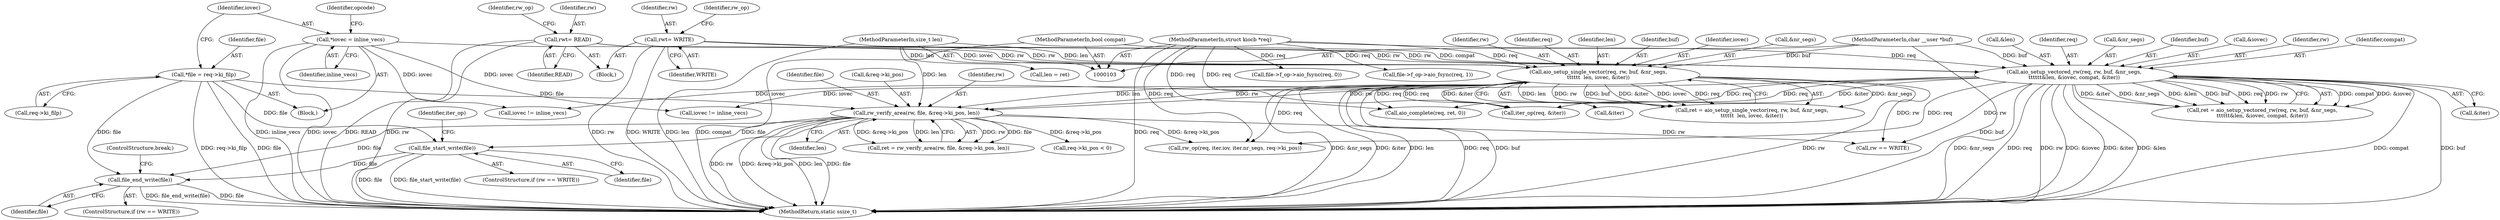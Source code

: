 digraph "0_linux_4c185ce06dca14f5cea192f5a2c981ef50663f2b@API" {
"1000279" [label="(Call,file_start_write(file))"];
"1000111" [label="(Call,*file = req->ki_filp)"];
"1000239" [label="(Call,rw_verify_area(rw, file, &req->ki_pos, len))"];
"1000208" [label="(Call,aio_setup_vectored_rw(req, rw, buf, &nr_segs,\n\t\t\t\t\t\t&len, &iovec, compat, &iter))"];
"1000104" [label="(MethodParameterIn,struct kiocb *req)"];
"1000159" [label="(Call,rw\t= WRITE)"];
"1000136" [label="(Call,rw\t= READ)"];
"1000106" [label="(MethodParameterIn,char __user *buf)"];
"1000108" [label="(MethodParameterIn,bool compat)"];
"1000224" [label="(Call,aio_setup_single_vector(req, rw, buf, &nr_segs,\n\t\t\t\t\t\t  len, iovec, &iter))"];
"1000107" [label="(MethodParameterIn,size_t len)"];
"1000124" [label="(Call,*iovec = inline_vecs)"];
"1000309" [label="(Call,file_end_write(file))"];
"1000108" [label="(MethodParameterIn,bool compat)"];
"1000226" [label="(Identifier,rw)"];
"1000206" [label="(Call,ret = aio_setup_vectored_rw(req, rw, buf, &nr_segs,\n\t\t\t\t\t\t&len, &iovec, compat, &iter))"];
"1000130" [label="(Block,)"];
"1000109" [label="(Block,)"];
"1000111" [label="(Call,*file = req->ki_filp)"];
"1000125" [label="(Identifier,iovec)"];
"1000395" [label="(MethodReturn,static ssize_t)"];
"1000279" [label="(Call,file_start_write(file))"];
"1000138" [label="(Identifier,READ)"];
"1000219" [label="(Call,&iter)"];
"1000106" [label="(MethodParameterIn,char __user *buf)"];
"1000163" [label="(Identifier,rw_op)"];
"1000242" [label="(Call,&req->ki_pos)"];
"1000237" [label="(Call,ret = rw_verify_area(rw, file, &req->ki_pos, len))"];
"1000264" [label="(Call,req->ki_pos < 0)"];
"1000136" [label="(Call,rw\t= READ)"];
"1000232" [label="(Call,&iter)"];
"1000286" [label="(Call,iter_op(req, &iter))"];
"1000325" [label="(Call,file->f_op->aio_fsync(req, 1))"];
"1000225" [label="(Identifier,req)"];
"1000275" [label="(ControlStructure,if (rw == WRITE))"];
"1000212" [label="(Call,&nr_segs)"];
"1000240" [label="(Identifier,rw)"];
"1000124" [label="(Call,*iovec = inline_vecs)"];
"1000253" [label="(Call,iovec != inline_vecs)"];
"1000113" [label="(Call,req->ki_filp)"];
"1000311" [label="(ControlStructure,break;)"];
"1000276" [label="(Call,rw == WRITE)"];
"1000230" [label="(Identifier,len)"];
"1000129" [label="(Identifier,opcode)"];
"1000260" [label="(Call,len = ret)"];
"1000208" [label="(Call,aio_setup_vectored_rw(req, rw, buf, &nr_segs,\n\t\t\t\t\t\t&len, &iovec, compat, &iter))"];
"1000342" [label="(Call,file->f_op->aio_fsync(req, 0))"];
"1000137" [label="(Identifier,rw)"];
"1000211" [label="(Identifier,buf)"];
"1000389" [label="(Call,aio_complete(req, ret, 0))"];
"1000112" [label="(Identifier,file)"];
"1000241" [label="(Identifier,file)"];
"1000216" [label="(Call,&iovec)"];
"1000159" [label="(Call,rw\t= WRITE)"];
"1000227" [label="(Identifier,buf)"];
"1000282" [label="(Identifier,iter_op)"];
"1000246" [label="(Identifier,len)"];
"1000294" [label="(Call,rw_op(req, iter.iov, iter.nr_segs, req->ki_pos))"];
"1000224" [label="(Call,aio_setup_single_vector(req, rw, buf, &nr_segs,\n\t\t\t\t\t\t  len, iovec, &iter))"];
"1000222" [label="(Call,ret = aio_setup_single_vector(req, rw, buf, &nr_segs,\n\t\t\t\t\t\t  len, iovec, &iter))"];
"1000239" [label="(Call,rw_verify_area(rw, file, &req->ki_pos, len))"];
"1000161" [label="(Identifier,WRITE)"];
"1000231" [label="(Identifier,iovec)"];
"1000353" [label="(Call,iovec != inline_vecs)"];
"1000210" [label="(Identifier,rw)"];
"1000310" [label="(Identifier,file)"];
"1000228" [label="(Call,&nr_segs)"];
"1000280" [label="(Identifier,file)"];
"1000218" [label="(Identifier,compat)"];
"1000107" [label="(MethodParameterIn,size_t len)"];
"1000214" [label="(Call,&len)"];
"1000209" [label="(Identifier,req)"];
"1000160" [label="(Identifier,rw)"];
"1000126" [label="(Identifier,inline_vecs)"];
"1000309" [label="(Call,file_end_write(file))"];
"1000104" [label="(MethodParameterIn,struct kiocb *req)"];
"1000140" [label="(Identifier,rw_op)"];
"1000305" [label="(ControlStructure,if (rw == WRITE))"];
"1000279" -> "1000275"  [label="AST: "];
"1000279" -> "1000280"  [label="CFG: "];
"1000280" -> "1000279"  [label="AST: "];
"1000282" -> "1000279"  [label="CFG: "];
"1000279" -> "1000395"  [label="DDG: file"];
"1000279" -> "1000395"  [label="DDG: file_start_write(file)"];
"1000111" -> "1000279"  [label="DDG: file"];
"1000239" -> "1000279"  [label="DDG: file"];
"1000279" -> "1000309"  [label="DDG: file"];
"1000111" -> "1000109"  [label="AST: "];
"1000111" -> "1000113"  [label="CFG: "];
"1000112" -> "1000111"  [label="AST: "];
"1000113" -> "1000111"  [label="AST: "];
"1000125" -> "1000111"  [label="CFG: "];
"1000111" -> "1000395"  [label="DDG: file"];
"1000111" -> "1000395"  [label="DDG: req->ki_filp"];
"1000111" -> "1000239"  [label="DDG: file"];
"1000111" -> "1000309"  [label="DDG: file"];
"1000239" -> "1000237"  [label="AST: "];
"1000239" -> "1000246"  [label="CFG: "];
"1000240" -> "1000239"  [label="AST: "];
"1000241" -> "1000239"  [label="AST: "];
"1000242" -> "1000239"  [label="AST: "];
"1000246" -> "1000239"  [label="AST: "];
"1000237" -> "1000239"  [label="CFG: "];
"1000239" -> "1000395"  [label="DDG: rw"];
"1000239" -> "1000395"  [label="DDG: &req->ki_pos"];
"1000239" -> "1000395"  [label="DDG: len"];
"1000239" -> "1000395"  [label="DDG: file"];
"1000239" -> "1000237"  [label="DDG: rw"];
"1000239" -> "1000237"  [label="DDG: file"];
"1000239" -> "1000237"  [label="DDG: &req->ki_pos"];
"1000239" -> "1000237"  [label="DDG: len"];
"1000208" -> "1000239"  [label="DDG: rw"];
"1000224" -> "1000239"  [label="DDG: rw"];
"1000224" -> "1000239"  [label="DDG: len"];
"1000107" -> "1000239"  [label="DDG: len"];
"1000239" -> "1000264"  [label="DDG: &req->ki_pos"];
"1000239" -> "1000276"  [label="DDG: rw"];
"1000239" -> "1000294"  [label="DDG: &req->ki_pos"];
"1000239" -> "1000309"  [label="DDG: file"];
"1000208" -> "1000206"  [label="AST: "];
"1000208" -> "1000219"  [label="CFG: "];
"1000209" -> "1000208"  [label="AST: "];
"1000210" -> "1000208"  [label="AST: "];
"1000211" -> "1000208"  [label="AST: "];
"1000212" -> "1000208"  [label="AST: "];
"1000214" -> "1000208"  [label="AST: "];
"1000216" -> "1000208"  [label="AST: "];
"1000218" -> "1000208"  [label="AST: "];
"1000219" -> "1000208"  [label="AST: "];
"1000206" -> "1000208"  [label="CFG: "];
"1000208" -> "1000395"  [label="DDG: &nr_segs"];
"1000208" -> "1000395"  [label="DDG: req"];
"1000208" -> "1000395"  [label="DDG: rw"];
"1000208" -> "1000395"  [label="DDG: &iovec"];
"1000208" -> "1000395"  [label="DDG: &iter"];
"1000208" -> "1000395"  [label="DDG: &len"];
"1000208" -> "1000395"  [label="DDG: compat"];
"1000208" -> "1000395"  [label="DDG: buf"];
"1000208" -> "1000206"  [label="DDG: compat"];
"1000208" -> "1000206"  [label="DDG: &iovec"];
"1000208" -> "1000206"  [label="DDG: &iter"];
"1000208" -> "1000206"  [label="DDG: &nr_segs"];
"1000208" -> "1000206"  [label="DDG: &len"];
"1000208" -> "1000206"  [label="DDG: buf"];
"1000208" -> "1000206"  [label="DDG: req"];
"1000208" -> "1000206"  [label="DDG: rw"];
"1000104" -> "1000208"  [label="DDG: req"];
"1000159" -> "1000208"  [label="DDG: rw"];
"1000136" -> "1000208"  [label="DDG: rw"];
"1000106" -> "1000208"  [label="DDG: buf"];
"1000108" -> "1000208"  [label="DDG: compat"];
"1000208" -> "1000276"  [label="DDG: rw"];
"1000208" -> "1000286"  [label="DDG: req"];
"1000208" -> "1000286"  [label="DDG: &iter"];
"1000208" -> "1000294"  [label="DDG: req"];
"1000208" -> "1000389"  [label="DDG: req"];
"1000104" -> "1000103"  [label="AST: "];
"1000104" -> "1000395"  [label="DDG: req"];
"1000104" -> "1000224"  [label="DDG: req"];
"1000104" -> "1000286"  [label="DDG: req"];
"1000104" -> "1000294"  [label="DDG: req"];
"1000104" -> "1000325"  [label="DDG: req"];
"1000104" -> "1000342"  [label="DDG: req"];
"1000104" -> "1000389"  [label="DDG: req"];
"1000159" -> "1000130"  [label="AST: "];
"1000159" -> "1000161"  [label="CFG: "];
"1000160" -> "1000159"  [label="AST: "];
"1000161" -> "1000159"  [label="AST: "];
"1000163" -> "1000159"  [label="CFG: "];
"1000159" -> "1000395"  [label="DDG: rw"];
"1000159" -> "1000395"  [label="DDG: WRITE"];
"1000159" -> "1000224"  [label="DDG: rw"];
"1000136" -> "1000130"  [label="AST: "];
"1000136" -> "1000138"  [label="CFG: "];
"1000137" -> "1000136"  [label="AST: "];
"1000138" -> "1000136"  [label="AST: "];
"1000140" -> "1000136"  [label="CFG: "];
"1000136" -> "1000395"  [label="DDG: READ"];
"1000136" -> "1000395"  [label="DDG: rw"];
"1000136" -> "1000224"  [label="DDG: rw"];
"1000106" -> "1000103"  [label="AST: "];
"1000106" -> "1000395"  [label="DDG: buf"];
"1000106" -> "1000224"  [label="DDG: buf"];
"1000108" -> "1000103"  [label="AST: "];
"1000108" -> "1000395"  [label="DDG: compat"];
"1000224" -> "1000222"  [label="AST: "];
"1000224" -> "1000232"  [label="CFG: "];
"1000225" -> "1000224"  [label="AST: "];
"1000226" -> "1000224"  [label="AST: "];
"1000227" -> "1000224"  [label="AST: "];
"1000228" -> "1000224"  [label="AST: "];
"1000230" -> "1000224"  [label="AST: "];
"1000231" -> "1000224"  [label="AST: "];
"1000232" -> "1000224"  [label="AST: "];
"1000222" -> "1000224"  [label="CFG: "];
"1000224" -> "1000395"  [label="DDG: req"];
"1000224" -> "1000395"  [label="DDG: buf"];
"1000224" -> "1000395"  [label="DDG: rw"];
"1000224" -> "1000395"  [label="DDG: &nr_segs"];
"1000224" -> "1000395"  [label="DDG: &iter"];
"1000224" -> "1000395"  [label="DDG: len"];
"1000224" -> "1000222"  [label="DDG: &nr_segs"];
"1000224" -> "1000222"  [label="DDG: len"];
"1000224" -> "1000222"  [label="DDG: rw"];
"1000224" -> "1000222"  [label="DDG: buf"];
"1000224" -> "1000222"  [label="DDG: &iter"];
"1000224" -> "1000222"  [label="DDG: iovec"];
"1000224" -> "1000222"  [label="DDG: req"];
"1000107" -> "1000224"  [label="DDG: len"];
"1000124" -> "1000224"  [label="DDG: iovec"];
"1000224" -> "1000253"  [label="DDG: iovec"];
"1000224" -> "1000276"  [label="DDG: rw"];
"1000224" -> "1000286"  [label="DDG: req"];
"1000224" -> "1000286"  [label="DDG: &iter"];
"1000224" -> "1000294"  [label="DDG: req"];
"1000224" -> "1000353"  [label="DDG: iovec"];
"1000224" -> "1000389"  [label="DDG: req"];
"1000107" -> "1000103"  [label="AST: "];
"1000107" -> "1000395"  [label="DDG: len"];
"1000107" -> "1000260"  [label="DDG: len"];
"1000124" -> "1000109"  [label="AST: "];
"1000124" -> "1000126"  [label="CFG: "];
"1000125" -> "1000124"  [label="AST: "];
"1000126" -> "1000124"  [label="AST: "];
"1000129" -> "1000124"  [label="CFG: "];
"1000124" -> "1000395"  [label="DDG: inline_vecs"];
"1000124" -> "1000395"  [label="DDG: iovec"];
"1000124" -> "1000253"  [label="DDG: iovec"];
"1000124" -> "1000353"  [label="DDG: iovec"];
"1000309" -> "1000305"  [label="AST: "];
"1000309" -> "1000310"  [label="CFG: "];
"1000310" -> "1000309"  [label="AST: "];
"1000311" -> "1000309"  [label="CFG: "];
"1000309" -> "1000395"  [label="DDG: file"];
"1000309" -> "1000395"  [label="DDG: file_end_write(file)"];
}

